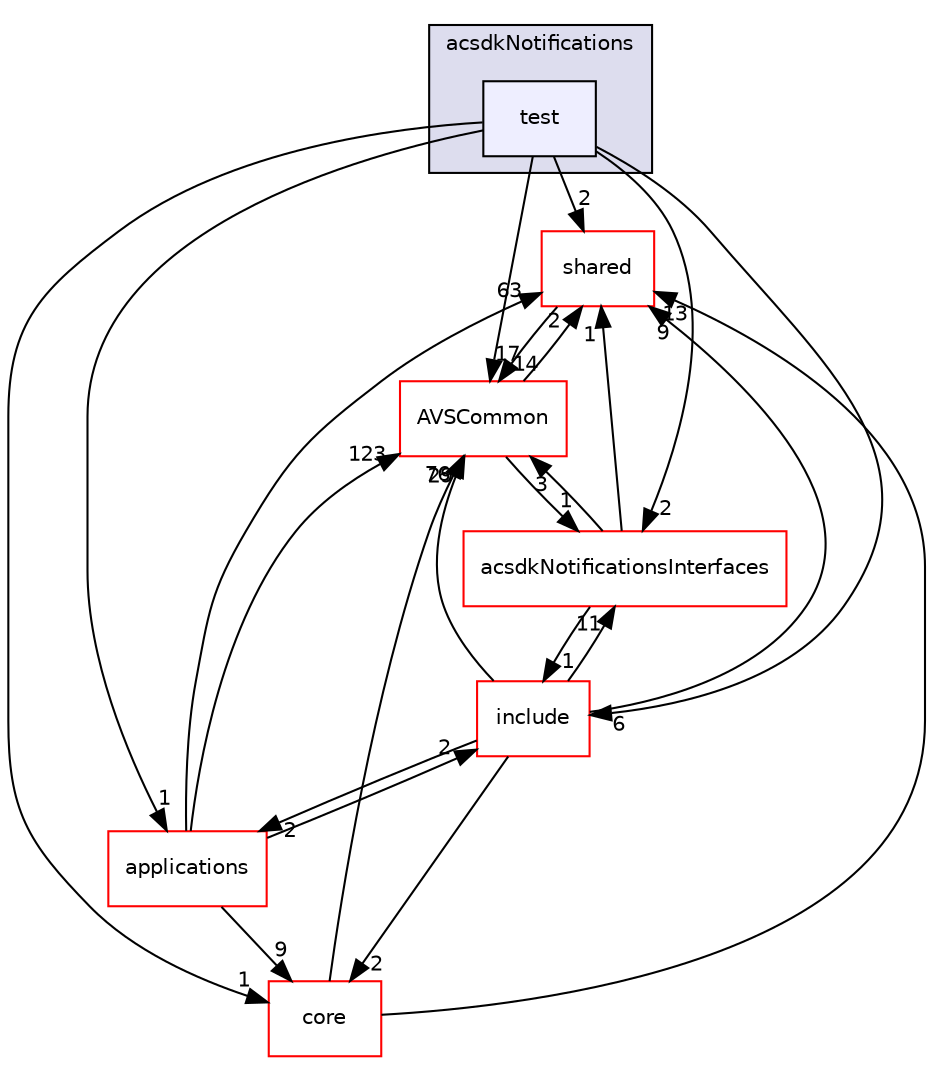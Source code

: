 digraph "/workplace/avs-device-sdk/capabilities/Notifications/acsdkNotifications/test" {
  compound=true
  node [ fontsize="10", fontname="Helvetica"];
  edge [ labelfontsize="10", labelfontname="Helvetica"];
  subgraph clusterdir_c561697a2a7f13e0483afc1a192409a3 {
    graph [ bgcolor="#ddddee", pencolor="black", label="acsdkNotifications" fontname="Helvetica", fontsize="10", URL="dir_c561697a2a7f13e0483afc1a192409a3.html"]
  dir_2abd5a21d4e4e8fca29fb6c6c416ca25 [shape=box, label="test", style="filled", fillcolor="#eeeeff", pencolor="black", URL="dir_2abd5a21d4e4e8fca29fb6c6c416ca25.html"];
  }
  dir_9982052f7ce695d12571567315b2fafa [shape=box label="shared" fillcolor="white" style="filled" color="red" URL="dir_9982052f7ce695d12571567315b2fafa.html"];
  dir_a6e4fee11f07c3b70486e88fe92cbbdc [shape=box label="applications" fillcolor="white" style="filled" color="red" URL="dir_a6e4fee11f07c3b70486e88fe92cbbdc.html"];
  dir_13e65effb2bde530b17b3d5eefcd0266 [shape=box label="AVSCommon" fillcolor="white" style="filled" color="red" URL="dir_13e65effb2bde530b17b3d5eefcd0266.html"];
  dir_4270bfced15e0e73154b13468c7c9ad9 [shape=box label="core" fillcolor="white" style="filled" color="red" URL="dir_4270bfced15e0e73154b13468c7c9ad9.html"];
  dir_32457a92ec50e6583d325bd5e2d9f88d [shape=box label="acsdkNotificationsInterfaces" fillcolor="white" style="filled" color="red" URL="dir_32457a92ec50e6583d325bd5e2d9f88d.html"];
  dir_09c3178ac86c6d0f942bd1f815522eaa [shape=box label="include" fillcolor="white" style="filled" color="red" URL="dir_09c3178ac86c6d0f942bd1f815522eaa.html"];
  dir_9982052f7ce695d12571567315b2fafa->dir_13e65effb2bde530b17b3d5eefcd0266 [headlabel="14", labeldistance=1.5 headhref="dir_000598_000017.html"];
  dir_2abd5a21d4e4e8fca29fb6c6c416ca25->dir_9982052f7ce695d12571567315b2fafa [headlabel="2", labeldistance=1.5 headhref="dir_000344_000598.html"];
  dir_2abd5a21d4e4e8fca29fb6c6c416ca25->dir_a6e4fee11f07c3b70486e88fe92cbbdc [headlabel="1", labeldistance=1.5 headhref="dir_000344_000028.html"];
  dir_2abd5a21d4e4e8fca29fb6c6c416ca25->dir_13e65effb2bde530b17b3d5eefcd0266 [headlabel="17", labeldistance=1.5 headhref="dir_000344_000017.html"];
  dir_2abd5a21d4e4e8fca29fb6c6c416ca25->dir_4270bfced15e0e73154b13468c7c9ad9 [headlabel="1", labeldistance=1.5 headhref="dir_000344_000461.html"];
  dir_2abd5a21d4e4e8fca29fb6c6c416ca25->dir_32457a92ec50e6583d325bd5e2d9f88d [headlabel="2", labeldistance=1.5 headhref="dir_000344_000345.html"];
  dir_2abd5a21d4e4e8fca29fb6c6c416ca25->dir_09c3178ac86c6d0f942bd1f815522eaa [headlabel="6", labeldistance=1.5 headhref="dir_000344_000152.html"];
  dir_a6e4fee11f07c3b70486e88fe92cbbdc->dir_9982052f7ce695d12571567315b2fafa [headlabel="63", labeldistance=1.5 headhref="dir_000028_000598.html"];
  dir_a6e4fee11f07c3b70486e88fe92cbbdc->dir_13e65effb2bde530b17b3d5eefcd0266 [headlabel="123", labeldistance=1.5 headhref="dir_000028_000017.html"];
  dir_a6e4fee11f07c3b70486e88fe92cbbdc->dir_4270bfced15e0e73154b13468c7c9ad9 [headlabel="9", labeldistance=1.5 headhref="dir_000028_000461.html"];
  dir_a6e4fee11f07c3b70486e88fe92cbbdc->dir_09c3178ac86c6d0f942bd1f815522eaa [headlabel="2", labeldistance=1.5 headhref="dir_000028_000152.html"];
  dir_13e65effb2bde530b17b3d5eefcd0266->dir_9982052f7ce695d12571567315b2fafa [headlabel="2", labeldistance=1.5 headhref="dir_000017_000598.html"];
  dir_13e65effb2bde530b17b3d5eefcd0266->dir_32457a92ec50e6583d325bd5e2d9f88d [headlabel="1", labeldistance=1.5 headhref="dir_000017_000345.html"];
  dir_4270bfced15e0e73154b13468c7c9ad9->dir_9982052f7ce695d12571567315b2fafa [headlabel="13", labeldistance=1.5 headhref="dir_000461_000598.html"];
  dir_4270bfced15e0e73154b13468c7c9ad9->dir_13e65effb2bde530b17b3d5eefcd0266 [headlabel="76", labeldistance=1.5 headhref="dir_000461_000017.html"];
  dir_32457a92ec50e6583d325bd5e2d9f88d->dir_9982052f7ce695d12571567315b2fafa [headlabel="1", labeldistance=1.5 headhref="dir_000345_000598.html"];
  dir_32457a92ec50e6583d325bd5e2d9f88d->dir_13e65effb2bde530b17b3d5eefcd0266 [headlabel="3", labeldistance=1.5 headhref="dir_000345_000017.html"];
  dir_32457a92ec50e6583d325bd5e2d9f88d->dir_09c3178ac86c6d0f942bd1f815522eaa [headlabel="1", labeldistance=1.5 headhref="dir_000345_000152.html"];
  dir_09c3178ac86c6d0f942bd1f815522eaa->dir_9982052f7ce695d12571567315b2fafa [headlabel="9", labeldistance=1.5 headhref="dir_000152_000598.html"];
  dir_09c3178ac86c6d0f942bd1f815522eaa->dir_a6e4fee11f07c3b70486e88fe92cbbdc [headlabel="2", labeldistance=1.5 headhref="dir_000152_000028.html"];
  dir_09c3178ac86c6d0f942bd1f815522eaa->dir_13e65effb2bde530b17b3d5eefcd0266 [headlabel="29", labeldistance=1.5 headhref="dir_000152_000017.html"];
  dir_09c3178ac86c6d0f942bd1f815522eaa->dir_4270bfced15e0e73154b13468c7c9ad9 [headlabel="2", labeldistance=1.5 headhref="dir_000152_000461.html"];
  dir_09c3178ac86c6d0f942bd1f815522eaa->dir_32457a92ec50e6583d325bd5e2d9f88d [headlabel="11", labeldistance=1.5 headhref="dir_000152_000345.html"];
}
